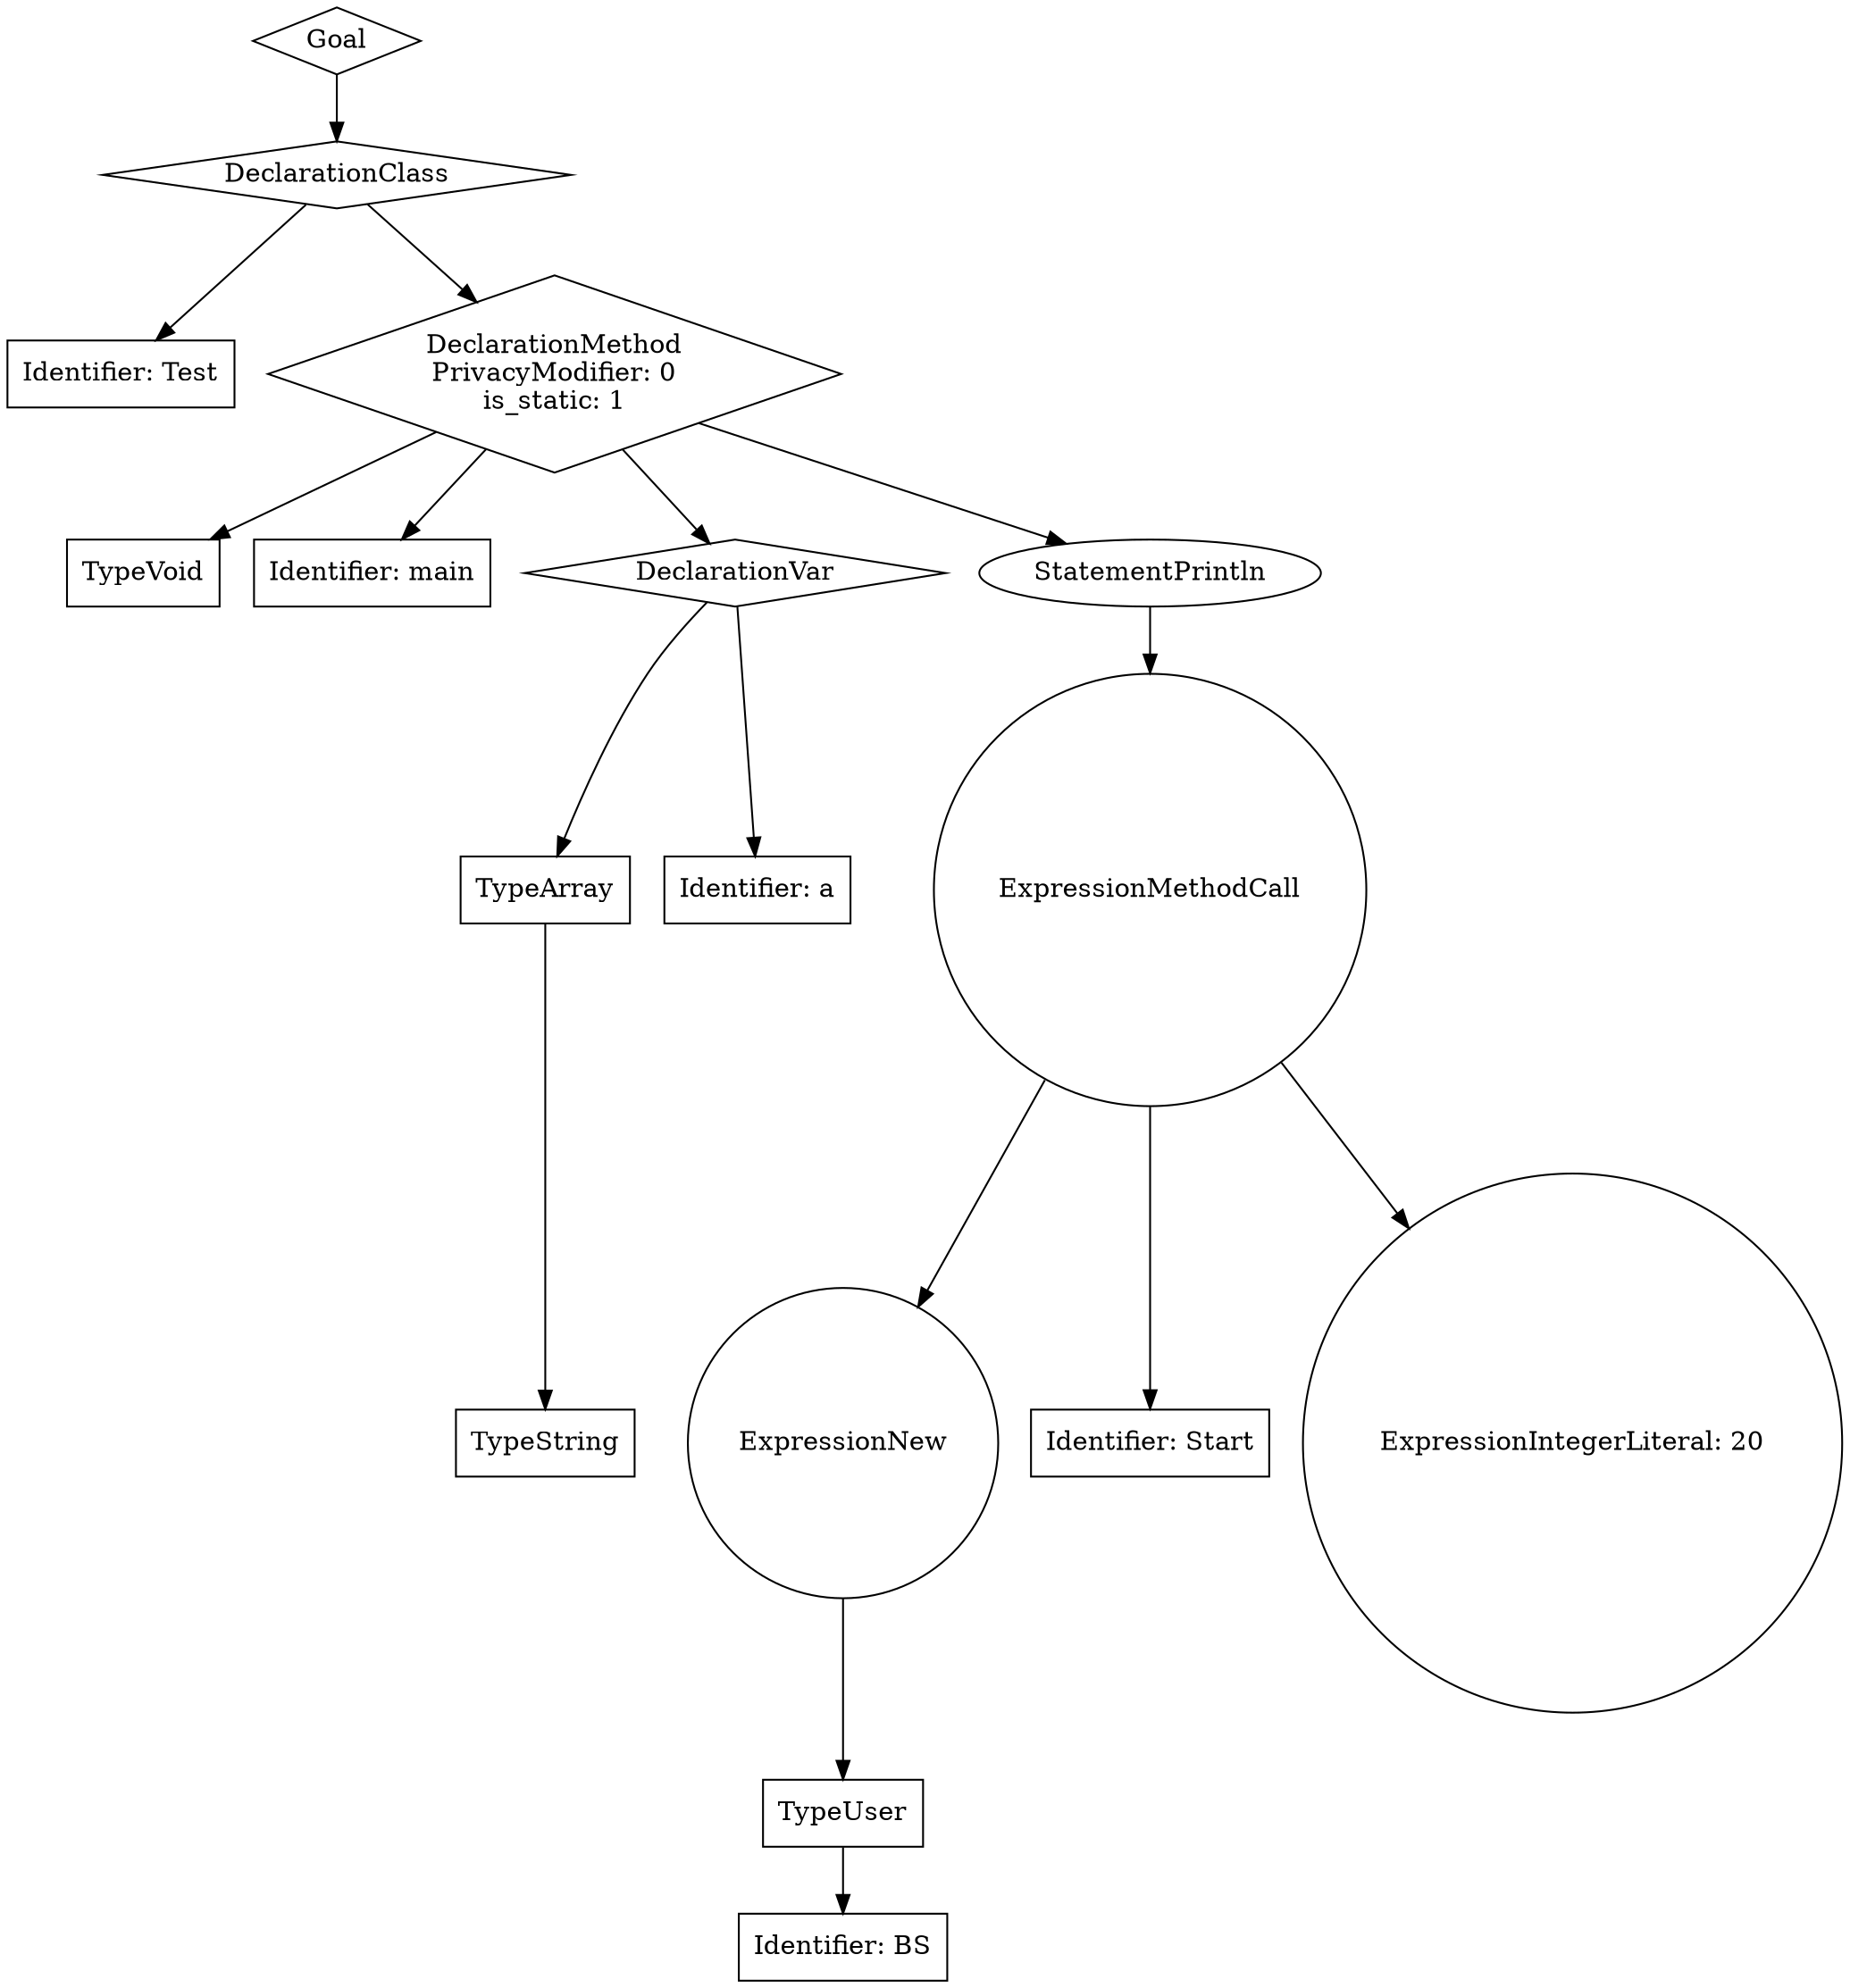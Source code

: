 digraph Test {
"0x7fffcb82c0b0" [label="Identifier: Test" shape=box]
"0x7fffcb82c720" [label="TypeVoid" shape=box]
"0x7fffcb83ac30" [label="Identifier: main" shape=box]
"0x7fffcb837320" [label="TypeString" shape=box]
"0x7fffcb843990" [label="TypeArray" shape=box]
"0x7fffcb843990" -> "0x7fffcb837320"
"0x7fffcb837670" [label="Identifier: a" shape=box]
"0x7fffcb829f40" [label="DeclarationVar" shape=diamond]
"0x7fffcb829f40" -> "0x7fffcb843990"
"0x7fffcb829f40" -> "0x7fffcb837670"
"0x7fffcb837630" [label="Identifier: BS" shape=box]
"0x7fffcb8375c0" [label="TypeUser" shape=box]
"0x7fffcb8375c0" -> "0x7fffcb837630"
"0x7fffcb8399e0" [label="ExpressionNew" shape=circle]
"0x7fffcb8399e0" -> "0x7fffcb8375c0"
"0x7fffcb835aa0" [label="Identifier: Start" shape=box]
"0x7fffcb839bb0" [label="ExpressionIntegerLiteral: 20" shape=circle]
"0x7fffcb839b60" [label="ExpressionMethodCall" shape=circle]
"0x7fffcb839b60" -> "0x7fffcb8399e0"
"0x7fffcb839b60" -> "0x7fffcb835aa0"
"0x7fffcb839b60" -> "0x7fffcb839bb0"
"0x7fffcb836180" [label="StatementPrintln"]
"0x7fffcb836180" -> "0x7fffcb839b60"
"0x7fffcb82c720" [label="TypeVoid" shape=box]
"0x7fffcb83ac30" [label="Identifier: main" shape=box]
"0x7fffcb836100" [label="DeclarationMethod
PrivacyModifier: 0
is_static: 1" shape=diamond]
"0x7fffcb836100" -> "0x7fffcb82c720"
"0x7fffcb836100" -> "0x7fffcb83ac30"
"0x7fffcb836100" -> "0x7fffcb829f40"
"0x7fffcb836100" -> "0x7fffcb836180"
"0x7fffcb8335d0" [label="DeclarationClass" shape=diamond]
"0x7fffcb8335d0" -> "0x7fffcb82c0b0"
"0x7fffcb8335d0" -> "0x7fffcb836100"
"0x7fffcb829f70" [label="Goal" shape=diamond]
"0x7fffcb829f70" -> "0x7fffcb8335d0"
}
